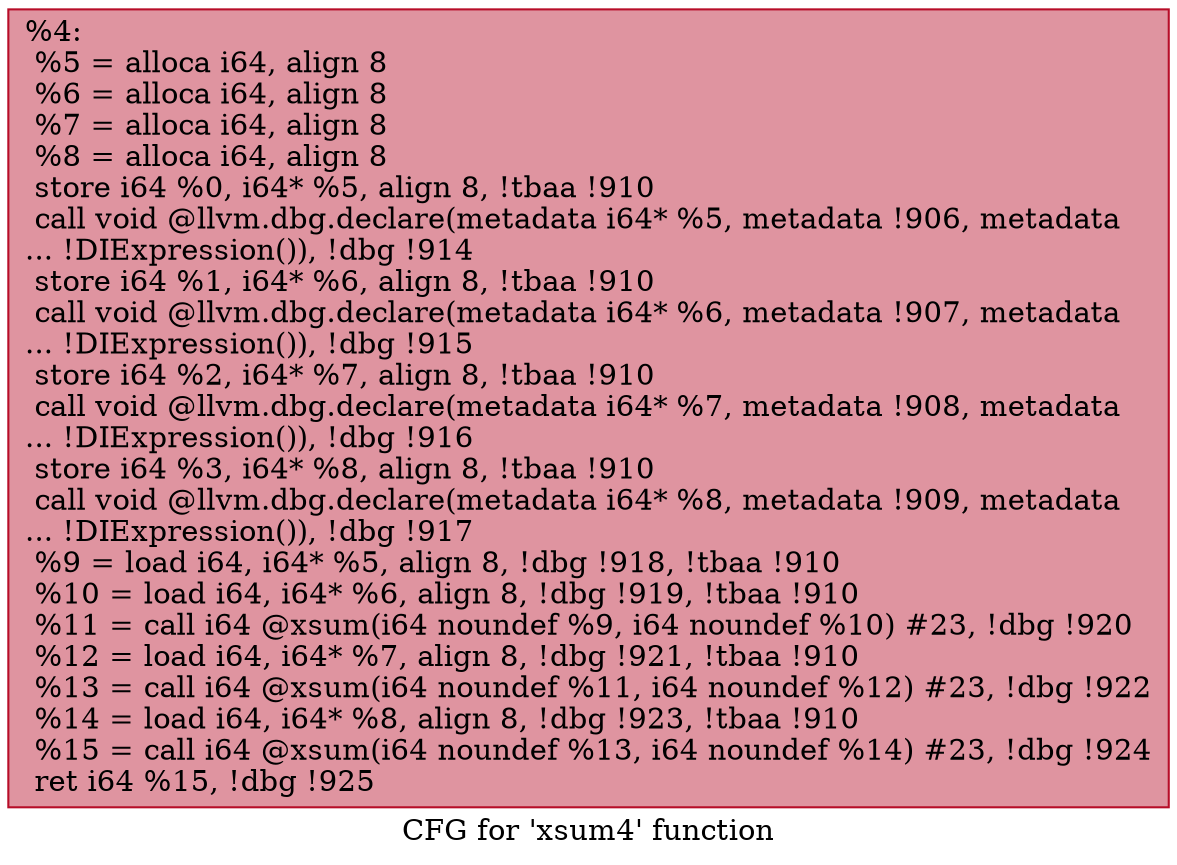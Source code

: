 digraph "CFG for 'xsum4' function" {
	label="CFG for 'xsum4' function";

	Node0x1632d10 [shape=record,color="#b70d28ff", style=filled, fillcolor="#b70d2870",label="{%4:\l  %5 = alloca i64, align 8\l  %6 = alloca i64, align 8\l  %7 = alloca i64, align 8\l  %8 = alloca i64, align 8\l  store i64 %0, i64* %5, align 8, !tbaa !910\l  call void @llvm.dbg.declare(metadata i64* %5, metadata !906, metadata\l... !DIExpression()), !dbg !914\l  store i64 %1, i64* %6, align 8, !tbaa !910\l  call void @llvm.dbg.declare(metadata i64* %6, metadata !907, metadata\l... !DIExpression()), !dbg !915\l  store i64 %2, i64* %7, align 8, !tbaa !910\l  call void @llvm.dbg.declare(metadata i64* %7, metadata !908, metadata\l... !DIExpression()), !dbg !916\l  store i64 %3, i64* %8, align 8, !tbaa !910\l  call void @llvm.dbg.declare(metadata i64* %8, metadata !909, metadata\l... !DIExpression()), !dbg !917\l  %9 = load i64, i64* %5, align 8, !dbg !918, !tbaa !910\l  %10 = load i64, i64* %6, align 8, !dbg !919, !tbaa !910\l  %11 = call i64 @xsum(i64 noundef %9, i64 noundef %10) #23, !dbg !920\l  %12 = load i64, i64* %7, align 8, !dbg !921, !tbaa !910\l  %13 = call i64 @xsum(i64 noundef %11, i64 noundef %12) #23, !dbg !922\l  %14 = load i64, i64* %8, align 8, !dbg !923, !tbaa !910\l  %15 = call i64 @xsum(i64 noundef %13, i64 noundef %14) #23, !dbg !924\l  ret i64 %15, !dbg !925\l}"];
}
